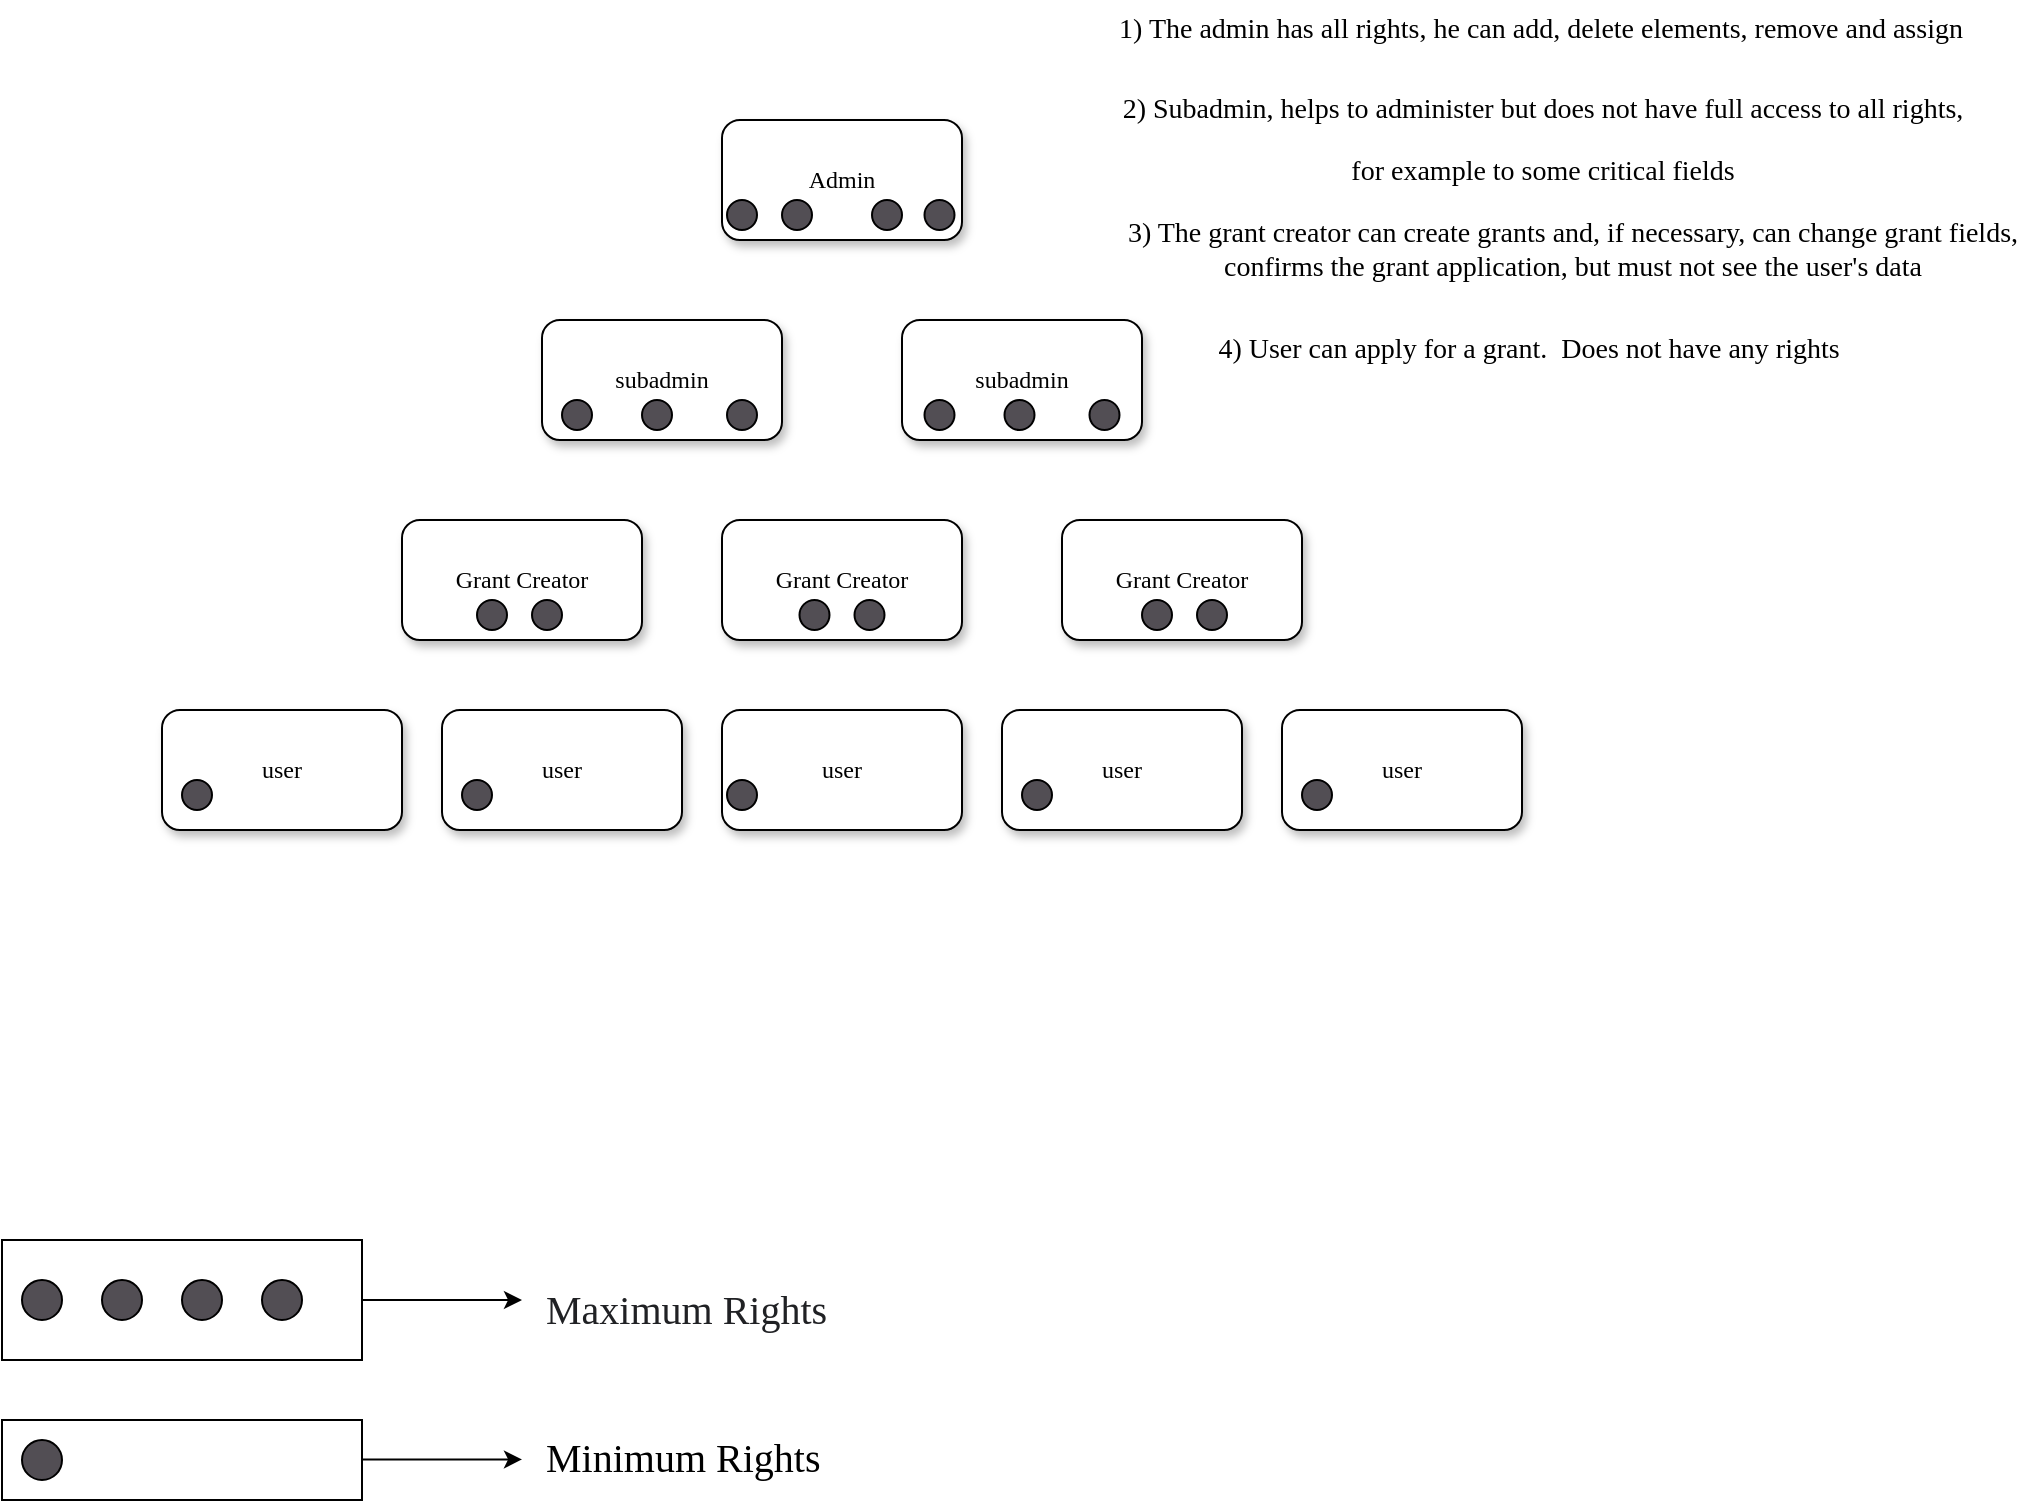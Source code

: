 <mxfile version="20.5.1" type="github">
  <diagram name="Page-1" id="10a91c8b-09ff-31b1-d368-03940ed4cc9e">
    <mxGraphModel dx="1298" dy="684" grid="1" gridSize="10" guides="1" tooltips="1" connect="1" arrows="1" fold="1" page="1" pageScale="1" pageWidth="1100" pageHeight="850" background="none" math="0" shadow="0">
      <root>
        <mxCell id="0" />
        <mxCell id="1" parent="0" />
        <mxCell id="62893188c0fa7362-1" value="Admin" style="whiteSpace=wrap;html=1;rounded=1;shadow=1;labelBackgroundColor=none;strokeWidth=1;fontFamily=Verdana;fontSize=12;align=center;" parent="1" vertex="1">
          <mxGeometry x="440" y="70" width="120" height="60" as="geometry" />
        </mxCell>
        <mxCell id="62893188c0fa7362-8" value="subadmin" style="whiteSpace=wrap;html=1;rounded=1;shadow=1;labelBackgroundColor=none;strokeWidth=1;fontFamily=Verdana;fontSize=12;align=center;" parent="1" vertex="1">
          <mxGeometry x="350" y="170" width="120" height="60" as="geometry" />
        </mxCell>
        <mxCell id="7b5-rTCfm4iAhdw8AoHE-2" value="&lt;span&gt;subadmin&lt;/span&gt;" style="whiteSpace=wrap;html=1;rounded=1;shadow=1;labelBackgroundColor=none;strokeWidth=1;fontFamily=Verdana;fontSize=12;align=center;" vertex="1" parent="1">
          <mxGeometry x="530" y="170" width="120" height="60" as="geometry" />
        </mxCell>
        <mxCell id="7b5-rTCfm4iAhdw8AoHE-6" value="Grant Creator" style="whiteSpace=wrap;html=1;rounded=1;shadow=1;labelBackgroundColor=none;strokeWidth=1;fontFamily=Verdana;fontSize=12;align=center;" vertex="1" parent="1">
          <mxGeometry x="280" y="270" width="120" height="60" as="geometry" />
        </mxCell>
        <mxCell id="7b5-rTCfm4iAhdw8AoHE-7" value="Grant Creator" style="whiteSpace=wrap;html=1;rounded=1;shadow=1;labelBackgroundColor=none;strokeWidth=1;fontFamily=Verdana;fontSize=12;align=center;" vertex="1" parent="1">
          <mxGeometry x="440" y="270" width="120" height="60" as="geometry" />
        </mxCell>
        <mxCell id="7b5-rTCfm4iAhdw8AoHE-8" value="Grant Creator" style="whiteSpace=wrap;html=1;rounded=1;shadow=1;labelBackgroundColor=none;strokeWidth=1;fontFamily=Verdana;fontSize=12;align=center;" vertex="1" parent="1">
          <mxGeometry x="610" y="270" width="120" height="60" as="geometry" />
        </mxCell>
        <mxCell id="7b5-rTCfm4iAhdw8AoHE-9" value="user" style="whiteSpace=wrap;html=1;rounded=1;shadow=1;labelBackgroundColor=none;strokeWidth=1;fontFamily=Verdana;fontSize=12;align=center;" vertex="1" parent="1">
          <mxGeometry x="160" y="365" width="120" height="60" as="geometry" />
        </mxCell>
        <mxCell id="7b5-rTCfm4iAhdw8AoHE-10" value="user" style="whiteSpace=wrap;html=1;rounded=1;shadow=1;labelBackgroundColor=none;strokeWidth=1;fontFamily=Verdana;fontSize=12;align=center;" vertex="1" parent="1">
          <mxGeometry x="440" y="365" width="120" height="60" as="geometry" />
        </mxCell>
        <mxCell id="7b5-rTCfm4iAhdw8AoHE-11" value="user" style="whiteSpace=wrap;html=1;rounded=1;shadow=1;labelBackgroundColor=none;strokeWidth=1;fontFamily=Verdana;fontSize=12;align=center;" vertex="1" parent="1">
          <mxGeometry x="580" y="365" width="120" height="60" as="geometry" />
        </mxCell>
        <mxCell id="7b5-rTCfm4iAhdw8AoHE-12" value="user" style="whiteSpace=wrap;html=1;rounded=1;shadow=1;labelBackgroundColor=none;strokeWidth=1;fontFamily=Verdana;fontSize=12;align=center;" vertex="1" parent="1">
          <mxGeometry x="300" y="365" width="120" height="60" as="geometry" />
        </mxCell>
        <mxCell id="7b5-rTCfm4iAhdw8AoHE-13" value="user" style="whiteSpace=wrap;html=1;rounded=1;shadow=1;labelBackgroundColor=none;strokeWidth=1;fontFamily=Verdana;fontSize=12;align=center;" vertex="1" parent="1">
          <mxGeometry x="720" y="365" width="120" height="60" as="geometry" />
        </mxCell>
        <mxCell id="7b5-rTCfm4iAhdw8AoHE-15" value="&lt;div style=&quot;text-align: left; font-size: 14px;&quot;&gt;&lt;span style=&quot;background-color: transparent; font-size: 14px;&quot;&gt;&lt;font style=&quot;font-size: 14px;&quot;&gt;1) The admin has all rights, he can add, delete elements, remove and assign&lt;/font&gt;&lt;/span&gt;&lt;/div&gt;&lt;div style=&quot;overflow: hidden; position: relative; outline: 0px; font-size: 14px;&quot; id=&quot;tw-target-rmn-container&quot; class=&quot;tw-target-rmn tw-ta-container F0azHf tw-nfl&quot;&gt;&lt;div class=&quot;tw-data-placeholder tw-text-small tw-ta&quot; data-placeholder=&quot;&quot; id=&quot;tw-target-rmn&quot; dir=&quot;ltr&quot; style=&quot;unicode-bidi: isolate; background-color: transparent; border: none; padding: 0px 0.14em 0px 0px; position: relative; margin-top: 0px; margin-bottom: 0px; resize: none; overflow: hidden; width: 270px; overflow-wrap: break-word; font-size: 14px; line-height: 24px;&quot;&gt;&lt;span class=&quot;Y2IQFc&quot; style=&quot;font-size: 14px;&quot;&gt;&lt;/span&gt;&lt;/div&gt;&lt;/div&gt;&lt;div style=&quot;display: flex; justify-content: space-between; width: 302px; position: absolute; bottom: 0px; left: 0px; height: 48px; font-size: 14px;&quot; class=&quot;iYB33c&quot;&gt;&lt;div style=&quot;display: flex; margin: 10px 11px 0px auto; color: rgb(32, 33, 36); font-size: 14px;&quot; class=&quot;dlJLJe&quot;&gt;&lt;div style=&quot;visibility: hidden; position: relative; font-size: 14px;&quot; data-ved=&quot;2ahUKEwjElq-0lYD7AhUESfEDHdYeDoMQz_AEegQICRAP&quot; data-cviv=&quot;false&quot;&gt;&lt;span style=&quot;cursor: pointer; outline: 0px; display: inline-block; font-size: 14px;&quot; tabindex=&quot;0&quot; role=&quot;button&quot; data-width=&quot;0&quot; data-theme=&quot;0&quot; data-hover-open-delay=&quot;500&quot; data-hover-hide-delay=&quot;1000&quot; data-extra-container-classes=&quot;tw-verified-tooltip&quot; class=&quot;povykd&quot;&gt;&lt;div style=&quot;opacity: 0.74; font-size: 14px; font-style: italic; min-width: 26px; margin: -11px; padding: 11px;&quot; class=&quot;U9URNb&quot;&gt;&lt;img style=&quot;display: block; border: 0px; position: relative; padding-top: 3px; font-size: 14px;&quot; data-frt=&quot;0&quot; data-atf=&quot;0&quot; alt=&quot;Community Verified icon&quot; width=&quot;16&quot; height=&quot;16&quot; class=&quot;YQ4gaf zr758c wA1Bge&quot; src=&quot;data:image/png;base64,iVBORw0KGgoAAAANSUhEUgAAABQAAAAUCAQAAAAngNWGAAAA/0lEQVR4AYXNMSiEcRyA4cfmGHQbCZIipkuxnJgMStlMNmeyD2dwmc8+sZgxYJd9ErIZFHUyYYD7fkr6l4/rnvmtl7+KitrqV/fq2Y5eLY3Z9S48eRLe7BmVZ9qhTLhQ0algzZWQOVKSsCF8OjAnwbxDTWFDUhPK/jMr1H6HE/IqRky2DyvCefuwItwZzodVoYRiLqMkVCXrwpJ9twZ+sgfDYEFYl8wIWxZ9uFf7zkallxlJh4YrLGsKjZRx7VGHhLqwgFUN45DGdb8MeXGpgB4ABZdeDcpZEY51A+hyLKz4S1W4MQWm3AibWtgWmk6dyISa1pSdyWTOlLXVp0+eL9D/ZPfBTNanAAAAAElFTkSuQmCC&quot; id=&quot;dimg_3&quot;&gt;&lt;span style=&quot;display: inline-block; height: 26px; line-height: 26px; word-break: break-all; font-size: 14px;&quot; class=&quot;nlMhfd&quot;&gt;&lt;/span&gt;&lt;/div&gt;&lt;/span&gt;&lt;/div&gt;&lt;/div&gt;&lt;/div&gt;" style="text;html=1;resizable=0;autosize=1;align=center;verticalAlign=middle;points=[];fillColor=none;strokeColor=none;rounded=0;fontFamily=Times New Roman;fontSize=14;" vertex="1" parent="1">
          <mxGeometry x="623.75" y="10" width="450" height="30" as="geometry" />
        </mxCell>
        <mxCell id="7b5-rTCfm4iAhdw8AoHE-19" value="&lt;p style=&quot;font-size: 14px;&quot;&gt;&lt;font style=&quot;font-size: 14px;&quot;&gt;2) Subadmin, helps to administer but does not have full access to all rights,&lt;/font&gt;&lt;/p&gt;&lt;p style=&quot;font-size: 14px;&quot;&gt;&lt;font style=&quot;font-size: 14px;&quot;&gt;for example to some critical fields&lt;/font&gt;&lt;/p&gt;" style="text;html=1;align=center;verticalAlign=middle;resizable=0;points=[];autosize=1;strokeColor=none;fillColor=none;fontSize=14;fontFamily=Times New Roman;" vertex="1" parent="1">
          <mxGeometry x="630" y="35" width="440" height="90" as="geometry" />
        </mxCell>
        <mxCell id="7b5-rTCfm4iAhdw8AoHE-21" value="&lt;font style=&quot;font-size: 14px;&quot;&gt;3) The grant creator can create grants and, if necessary, can change grant fields, &lt;br style=&quot;font-size: 14px;&quot;&gt;confirms the grant application, but must not see the user&#39;s data&lt;/font&gt;" style="text;html=1;align=center;verticalAlign=middle;resizable=0;points=[];autosize=1;strokeColor=none;fillColor=none;fontSize=14;fontFamily=Times New Roman;" vertex="1" parent="1">
          <mxGeometry x="630" y="110" width="470" height="50" as="geometry" />
        </mxCell>
        <mxCell id="7b5-rTCfm4iAhdw8AoHE-22" value="&lt;div style=&quot;font-size: 14px;&quot;&gt;4) User can apply for a grant.&amp;nbsp;&amp;nbsp;&lt;span style=&quot;background-color: initial; font-size: 14px;&quot;&gt;Does not have any rights&lt;/span&gt;&lt;/div&gt;" style="text;html=1;align=center;verticalAlign=middle;resizable=0;points=[];autosize=1;strokeColor=none;fillColor=none;fontSize=14;fontFamily=Times New Roman;" vertex="1" parent="1">
          <mxGeometry x="677.5" y="170" width="330" height="30" as="geometry" />
        </mxCell>
        <mxCell id="7b5-rTCfm4iAhdw8AoHE-24" value="" style="ellipse;whiteSpace=wrap;html=1;aspect=fixed;fontFamily=Times New Roman;fontSize=14;labelBackgroundColor=#030303;fillColor=#524E54;strokeColor=#020203;" vertex="1" parent="1">
          <mxGeometry x="541.25" y="110" width="15" height="15" as="geometry" />
        </mxCell>
        <mxCell id="7b5-rTCfm4iAhdw8AoHE-25" value="" style="ellipse;whiteSpace=wrap;html=1;aspect=fixed;fontFamily=Times New Roman;fontSize=14;labelBackgroundColor=#030303;fillColor=#524E54;strokeColor=#000000;" vertex="1" parent="1">
          <mxGeometry x="470" y="110" width="15" height="15" as="geometry" />
        </mxCell>
        <mxCell id="7b5-rTCfm4iAhdw8AoHE-26" value="" style="ellipse;whiteSpace=wrap;html=1;aspect=fixed;fontFamily=Times New Roman;fontSize=14;labelBackgroundColor=#030303;fillColor=#524E54;strokeColor=#000000;" vertex="1" parent="1">
          <mxGeometry x="442.5" y="110" width="15" height="15" as="geometry" />
        </mxCell>
        <mxCell id="7b5-rTCfm4iAhdw8AoHE-27" value="" style="ellipse;whiteSpace=wrap;html=1;aspect=fixed;fontFamily=Times New Roman;fontSize=14;labelBackgroundColor=#030303;fillColor=#524E54;strokeColor=#000000;" vertex="1" parent="1">
          <mxGeometry x="515" y="110" width="15" height="15" as="geometry" />
        </mxCell>
        <mxCell id="7b5-rTCfm4iAhdw8AoHE-29" value="" style="ellipse;whiteSpace=wrap;html=1;aspect=fixed;fontFamily=Times New Roman;fontSize=14;labelBackgroundColor=#030303;fillColor=#524E54;strokeColor=#020203;" vertex="1" parent="1">
          <mxGeometry x="442.5" y="210" width="15" height="15" as="geometry" />
        </mxCell>
        <mxCell id="7b5-rTCfm4iAhdw8AoHE-30" value="" style="ellipse;whiteSpace=wrap;html=1;aspect=fixed;fontFamily=Times New Roman;fontSize=14;labelBackgroundColor=#030303;fillColor=#524E54;strokeColor=#000000;" vertex="1" parent="1">
          <mxGeometry x="360" y="210" width="15" height="15" as="geometry" />
        </mxCell>
        <mxCell id="7b5-rTCfm4iAhdw8AoHE-32" value="" style="ellipse;whiteSpace=wrap;html=1;aspect=fixed;fontFamily=Times New Roman;fontSize=14;labelBackgroundColor=#030303;fillColor=#524E54;strokeColor=#000000;" vertex="1" parent="1">
          <mxGeometry x="400" y="210" width="15" height="15" as="geometry" />
        </mxCell>
        <mxCell id="7b5-rTCfm4iAhdw8AoHE-37" value="" style="ellipse;whiteSpace=wrap;html=1;aspect=fixed;fontFamily=Times New Roman;fontSize=14;labelBackgroundColor=#030303;fillColor=#524E54;strokeColor=#020203;" vertex="1" parent="1">
          <mxGeometry x="623.75" y="210" width="15" height="15" as="geometry" />
        </mxCell>
        <mxCell id="7b5-rTCfm4iAhdw8AoHE-38" value="" style="ellipse;whiteSpace=wrap;html=1;aspect=fixed;fontFamily=Times New Roman;fontSize=14;labelBackgroundColor=#030303;fillColor=#524E54;strokeColor=#000000;" vertex="1" parent="1">
          <mxGeometry x="541.25" y="210" width="15" height="15" as="geometry" />
        </mxCell>
        <mxCell id="7b5-rTCfm4iAhdw8AoHE-39" value="" style="ellipse;whiteSpace=wrap;html=1;aspect=fixed;fontFamily=Times New Roman;fontSize=14;labelBackgroundColor=#030303;fillColor=#524E54;strokeColor=#000000;" vertex="1" parent="1">
          <mxGeometry x="581.25" y="210" width="15" height="15" as="geometry" />
        </mxCell>
        <mxCell id="7b5-rTCfm4iAhdw8AoHE-40" value="" style="ellipse;whiteSpace=wrap;html=1;aspect=fixed;fontFamily=Times New Roman;fontSize=14;labelBackgroundColor=#030303;fillColor=#524E54;strokeColor=#000000;" vertex="1" parent="1">
          <mxGeometry x="345" y="310" width="15" height="15" as="geometry" />
        </mxCell>
        <mxCell id="7b5-rTCfm4iAhdw8AoHE-41" value="" style="ellipse;whiteSpace=wrap;html=1;aspect=fixed;fontFamily=Times New Roman;fontSize=14;labelBackgroundColor=#030303;fillColor=#524E54;strokeColor=#000000;" vertex="1" parent="1">
          <mxGeometry x="317.5" y="310" width="15" height="15" as="geometry" />
        </mxCell>
        <mxCell id="7b5-rTCfm4iAhdw8AoHE-42" value="" style="ellipse;whiteSpace=wrap;html=1;aspect=fixed;fontFamily=Times New Roman;fontSize=14;labelBackgroundColor=#030303;fillColor=#524E54;strokeColor=#000000;" vertex="1" parent="1">
          <mxGeometry x="506.25" y="310" width="15" height="15" as="geometry" />
        </mxCell>
        <mxCell id="7b5-rTCfm4iAhdw8AoHE-43" value="" style="ellipse;whiteSpace=wrap;html=1;aspect=fixed;fontFamily=Times New Roman;fontSize=14;labelBackgroundColor=#030303;fillColor=#524E54;strokeColor=#000000;" vertex="1" parent="1">
          <mxGeometry x="478.75" y="310" width="15" height="15" as="geometry" />
        </mxCell>
        <mxCell id="7b5-rTCfm4iAhdw8AoHE-44" value="" style="ellipse;whiteSpace=wrap;html=1;aspect=fixed;fontFamily=Times New Roman;fontSize=14;labelBackgroundColor=#030303;fillColor=#524E54;strokeColor=#000000;" vertex="1" parent="1">
          <mxGeometry x="677.5" y="310" width="15" height="15" as="geometry" />
        </mxCell>
        <mxCell id="7b5-rTCfm4iAhdw8AoHE-45" value="" style="ellipse;whiteSpace=wrap;html=1;aspect=fixed;fontFamily=Times New Roman;fontSize=14;labelBackgroundColor=#030303;fillColor=#524E54;strokeColor=#000000;" vertex="1" parent="1">
          <mxGeometry x="650" y="310" width="15" height="15" as="geometry" />
        </mxCell>
        <mxCell id="7b5-rTCfm4iAhdw8AoHE-46" value="" style="ellipse;whiteSpace=wrap;html=1;aspect=fixed;fontFamily=Times New Roman;fontSize=14;labelBackgroundColor=#030303;fillColor=#524E54;strokeColor=#000000;" vertex="1" parent="1">
          <mxGeometry x="590" y="400" width="15" height="15" as="geometry" />
        </mxCell>
        <mxCell id="7b5-rTCfm4iAhdw8AoHE-47" value="" style="ellipse;whiteSpace=wrap;html=1;aspect=fixed;fontFamily=Times New Roman;fontSize=14;labelBackgroundColor=#030303;fillColor=#524E54;strokeColor=#000000;" vertex="1" parent="1">
          <mxGeometry x="730" y="400" width="15" height="15" as="geometry" />
        </mxCell>
        <mxCell id="7b5-rTCfm4iAhdw8AoHE-48" value="" style="ellipse;whiteSpace=wrap;html=1;aspect=fixed;fontFamily=Times New Roman;fontSize=14;labelBackgroundColor=#030303;fillColor=#524E54;strokeColor=#000000;" vertex="1" parent="1">
          <mxGeometry x="442.5" y="400" width="15" height="15" as="geometry" />
        </mxCell>
        <mxCell id="7b5-rTCfm4iAhdw8AoHE-49" value="" style="ellipse;whiteSpace=wrap;html=1;aspect=fixed;fontFamily=Times New Roman;fontSize=14;labelBackgroundColor=#030303;fillColor=#524E54;strokeColor=#000000;" vertex="1" parent="1">
          <mxGeometry x="310" y="400" width="15" height="15" as="geometry" />
        </mxCell>
        <mxCell id="7b5-rTCfm4iAhdw8AoHE-50" value="" style="ellipse;whiteSpace=wrap;html=1;aspect=fixed;fontFamily=Times New Roman;fontSize=14;labelBackgroundColor=#030303;fillColor=#524E54;strokeColor=#000000;" vertex="1" parent="1">
          <mxGeometry x="170" y="400" width="15" height="15" as="geometry" />
        </mxCell>
        <mxCell id="7b5-rTCfm4iAhdw8AoHE-51" value="" style="ellipse;whiteSpace=wrap;html=1;aspect=fixed;fontFamily=Times New Roman;fontSize=14;labelBackgroundColor=#030303;fillColor=#524E54;strokeColor=#000000;" vertex="1" parent="1">
          <mxGeometry x="90" y="650" width="20" height="20" as="geometry" />
        </mxCell>
        <mxCell id="7b5-rTCfm4iAhdw8AoHE-53" value="" style="ellipse;whiteSpace=wrap;html=1;aspect=fixed;fontFamily=Times New Roman;fontSize=14;labelBackgroundColor=#030303;fillColor=#524E54;strokeColor=#000000;" vertex="1" parent="1">
          <mxGeometry x="130" y="650" width="20" height="20" as="geometry" />
        </mxCell>
        <mxCell id="7b5-rTCfm4iAhdw8AoHE-55" value="" style="ellipse;whiteSpace=wrap;html=1;aspect=fixed;fontFamily=Times New Roman;fontSize=14;labelBackgroundColor=#030303;fillColor=#524E54;strokeColor=#000000;" vertex="1" parent="1">
          <mxGeometry x="170" y="650" width="20" height="20" as="geometry" />
        </mxCell>
        <mxCell id="7b5-rTCfm4iAhdw8AoHE-56" value="" style="ellipse;whiteSpace=wrap;html=1;aspect=fixed;fontFamily=Times New Roman;fontSize=14;labelBackgroundColor=#030303;fillColor=#524E54;strokeColor=#000000;" vertex="1" parent="1">
          <mxGeometry x="210" y="650" width="20" height="20" as="geometry" />
        </mxCell>
        <mxCell id="7b5-rTCfm4iAhdw8AoHE-57" value="" style="ellipse;whiteSpace=wrap;html=1;aspect=fixed;fontFamily=Times New Roman;fontSize=14;labelBackgroundColor=#030303;fillColor=#524E54;strokeColor=#000000;" vertex="1" parent="1">
          <mxGeometry x="90" y="730" width="20" height="20" as="geometry" />
        </mxCell>
        <mxCell id="7b5-rTCfm4iAhdw8AoHE-60" style="edgeStyle=orthogonalEdgeStyle;rounded=0;orthogonalLoop=1;jettySize=auto;html=1;fontFamily=Times New Roman;fontSize=14;" edge="1" parent="1" source="7b5-rTCfm4iAhdw8AoHE-59">
          <mxGeometry relative="1" as="geometry">
            <mxPoint x="340" y="660" as="targetPoint" />
          </mxGeometry>
        </mxCell>
        <mxCell id="7b5-rTCfm4iAhdw8AoHE-59" value="" style="rounded=0;whiteSpace=wrap;html=1;labelBackgroundColor=#030303;fontFamily=Times New Roman;fontSize=14;fillColor=none;" vertex="1" parent="1">
          <mxGeometry x="80" y="630" width="180" height="60" as="geometry" />
        </mxCell>
        <mxCell id="7b5-rTCfm4iAhdw8AoHE-62" value="&lt;div class=&quot;tw-data-text tw-text-large tw-ta&quot; data-placeholder=&quot;Translation&quot; id=&quot;tw-target-text&quot; dir=&quot;ltr&quot; style=&quot;unicode-bidi: isolate; line-height: 36px; border: none; padding: 2px 0.14em 2px 0px; position: relative; margin-top: -2px; margin-bottom: -2px; resize: none; overflow: hidden; width: 270px; overflow-wrap: break-word; color: rgb(32, 33, 36); font-size: 20px;&quot;&gt;&lt;span style=&quot;font-size: 20px;&quot; lang=&quot;en&quot; class=&quot;Y2IQFc&quot;&gt;&lt;font style=&quot;font-size: 20px;&quot;&gt;Maximum Rights&lt;/font&gt;&lt;/span&gt;&lt;/div&gt;" style="text;whiteSpace=wrap;html=1;fontSize=20;fontFamily=Times New Roman;fontColor=#FFFFFF;" vertex="1" parent="1">
          <mxGeometry x="350" y="640" width="120" height="40" as="geometry" />
        </mxCell>
        <mxCell id="7b5-rTCfm4iAhdw8AoHE-64" value="" style="rounded=0;whiteSpace=wrap;html=1;labelBackgroundColor=#030303;fontFamily=Times New Roman;fontSize=14;fillColor=none;" vertex="1" parent="1">
          <mxGeometry x="80" y="720" width="180" height="40" as="geometry" />
        </mxCell>
        <mxCell id="7b5-rTCfm4iAhdw8AoHE-65" style="edgeStyle=orthogonalEdgeStyle;rounded=0;orthogonalLoop=1;jettySize=auto;html=1;fontFamily=Times New Roman;fontSize=14;" edge="1" parent="1">
          <mxGeometry relative="1" as="geometry">
            <mxPoint x="340" y="739.71" as="targetPoint" />
            <mxPoint x="260" y="739.71" as="sourcePoint" />
          </mxGeometry>
        </mxCell>
        <mxCell id="7b5-rTCfm4iAhdw8AoHE-68" value="&lt;div style=&quot;text-align: center; font-size: 20px;&quot;&gt;&lt;span style=&quot;background-color: initial; font-size: 20px;&quot;&gt;&lt;font style=&quot;font-size: 20px;&quot; color=&quot;#000000&quot;&gt;Minimum Rights&lt;/font&gt;&lt;/span&gt;&lt;/div&gt;" style="text;whiteSpace=wrap;html=1;fontSize=20;fontFamily=Times New Roman;fontColor=#FFFFFF;" vertex="1" parent="1">
          <mxGeometry x="350" y="720" width="180" height="40" as="geometry" />
        </mxCell>
      </root>
    </mxGraphModel>
  </diagram>
</mxfile>
